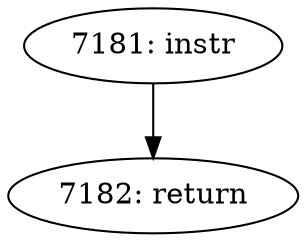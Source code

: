digraph CFG_tcp_data_snd_check {
7181 [label="7181: instr"]
	7181 -> 7182
7182 [label="7182: return"]
	
}
